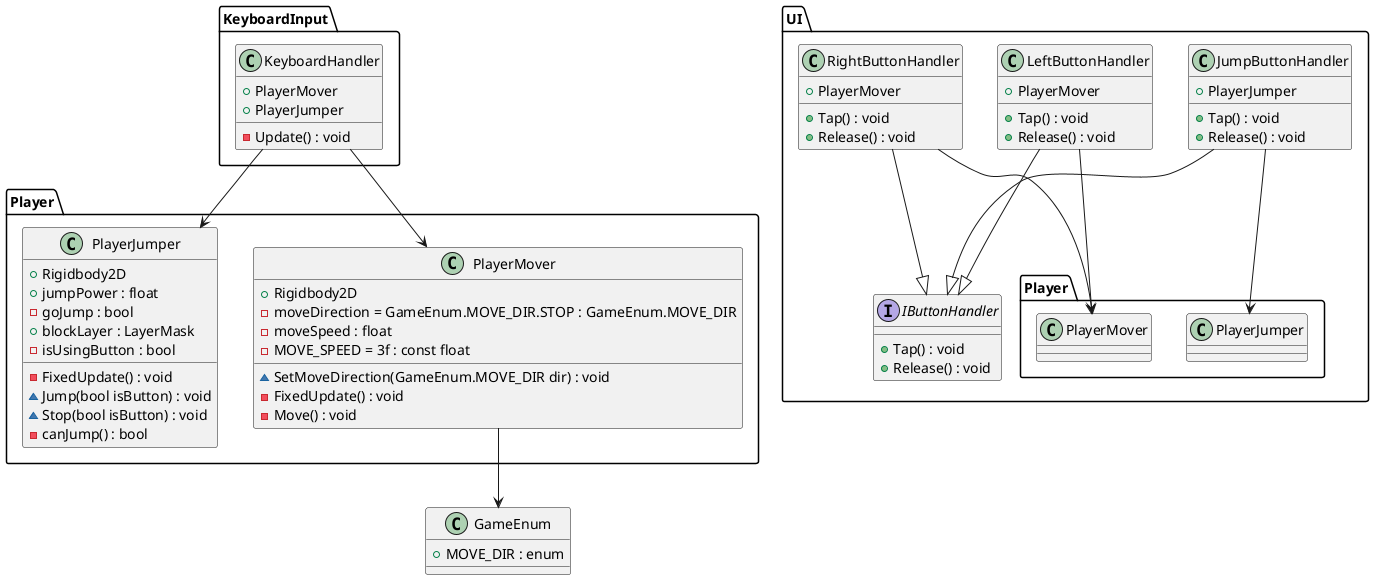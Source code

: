 @startuml TheRun
class GameEnum{
    + MOVE_DIR : enum
}

namespace UI{
    interface IButtonHandler{
        + Tap() : void
        + Release() : void
    }

    class LeftButtonHandler{
        + PlayerMover
        + Tap() : void
        + Release() : void
    }
    LeftButtonHandler --> Player.PlayerMover
    LeftButtonHandler --|> IButtonHandler

    class RightButtonHandler{
        + PlayerMover
        + Tap() : void
        + Release() : void
    }
    RightButtonHandler --> Player.PlayerMover
    RightButtonHandler --|> IButtonHandler

    class JumpButtonHandler{
        + PlayerJumper
        + Tap() : void
        + Release() : void
    }
    JumpButtonHandler --> Player.PlayerJumper
    JumpButtonHandler --|> IButtonHandler
}

namespace Player{
    class PlayerMover{
        + Rigidbody2D
        - moveDirection = GameEnum.MOVE_DIR.STOP : GameEnum.MOVE_DIR
        - moveSpeed : float
        - MOVE_SPEED = 3f : const float 
        ~ SetMoveDirection(GameEnum.MOVE_DIR dir) : void
        - FixedUpdate() : void
        - Move() : void
    }
    PlayerMover --> .GameEnum

    class PlayerJumper{
        + Rigidbody2D
        + jumpPower : float
        - goJump : bool
        + blockLayer : LayerMask
        - isUsingButton : bool
        - FixedUpdate() : void
        ~ Jump(bool isButton) : void
        ~ Stop(bool isButton) : void
        - canJump() : bool
    }
}

namespace KeyboardInput{
    class KeyboardHandler{
        + PlayerMover
        + PlayerJumper
        - Update() : void
    }
    KeyboardHandler --> Player.PlayerMover
    KeyboardHandler --> Player.PlayerJumper
}

@enduml